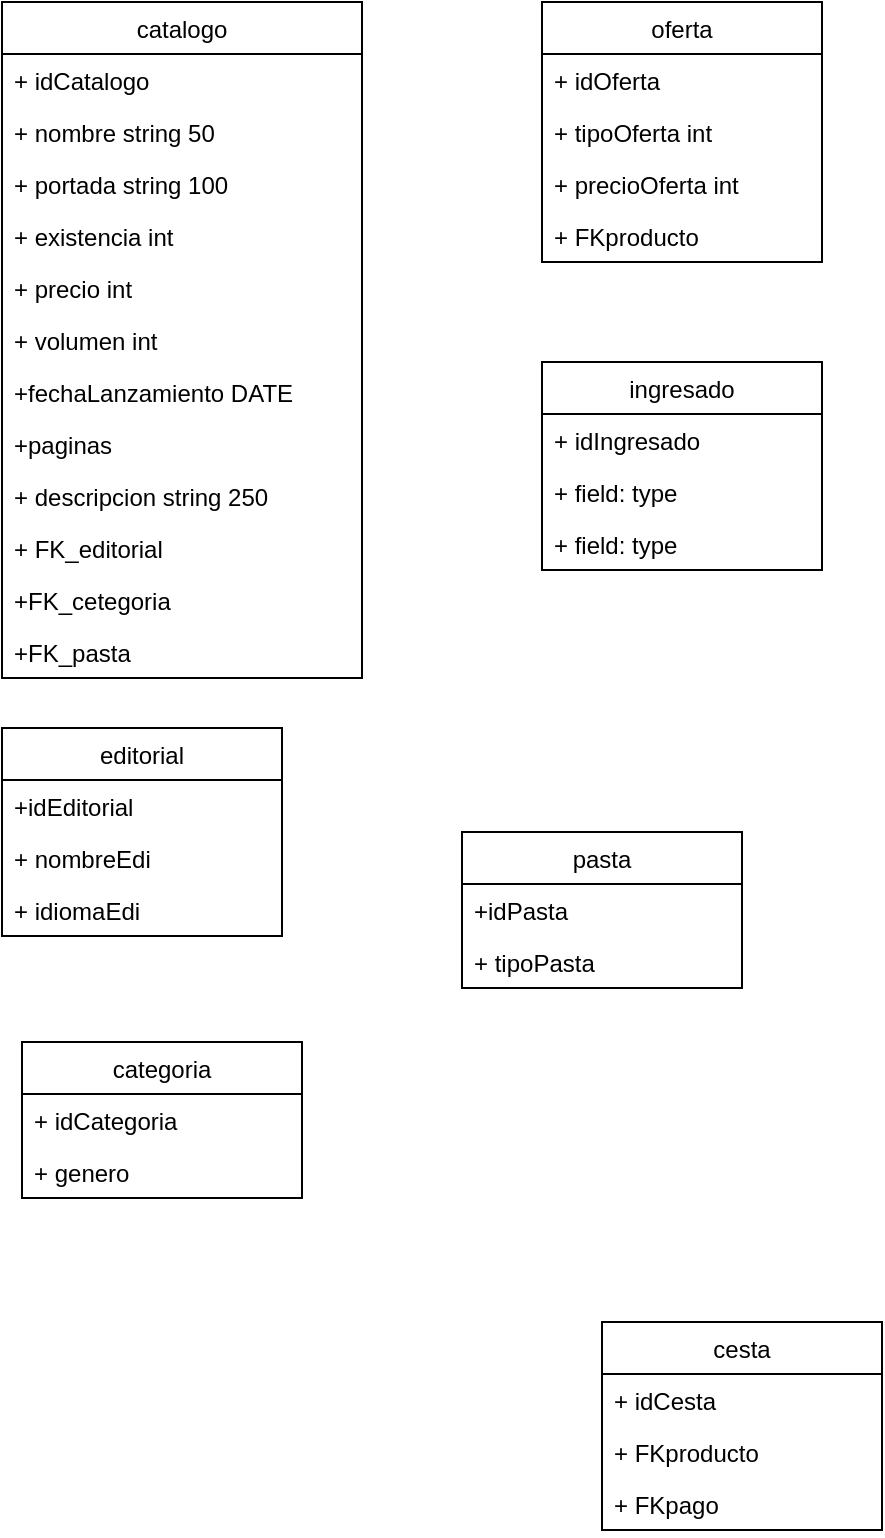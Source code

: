 <mxfile version="16.0.0" type="device"><diagram id="C5RBs43oDa-KdzZeNtuy" name="Page-1"><mxGraphModel dx="780" dy="1184" grid="1" gridSize="10" guides="1" tooltips="1" connect="1" arrows="1" fold="1" page="1" pageScale="1" pageWidth="827" pageHeight="1169" math="0" shadow="0"><root><mxCell id="WIyWlLk6GJQsqaUBKTNV-0"/><mxCell id="WIyWlLk6GJQsqaUBKTNV-1" parent="WIyWlLk6GJQsqaUBKTNV-0"/><mxCell id="5xjlCGJPCEpD-ldRrUT0-0" value="catalogo" style="swimlane;fontStyle=0;childLayout=stackLayout;horizontal=1;startSize=26;fillColor=none;horizontalStack=0;resizeParent=1;resizeParentMax=0;resizeLast=0;collapsible=1;marginBottom=0;" vertex="1" parent="WIyWlLk6GJQsqaUBKTNV-1"><mxGeometry x="90" y="170" width="180" height="338" as="geometry"/></mxCell><mxCell id="5xjlCGJPCEpD-ldRrUT0-1" value="+ idCatalogo" style="text;strokeColor=none;fillColor=none;align=left;verticalAlign=top;spacingLeft=4;spacingRight=4;overflow=hidden;rotatable=0;points=[[0,0.5],[1,0.5]];portConstraint=eastwest;" vertex="1" parent="5xjlCGJPCEpD-ldRrUT0-0"><mxGeometry y="26" width="180" height="26" as="geometry"/></mxCell><mxCell id="5xjlCGJPCEpD-ldRrUT0-2" value="+ nombre string 50" style="text;strokeColor=none;fillColor=none;align=left;verticalAlign=top;spacingLeft=4;spacingRight=4;overflow=hidden;rotatable=0;points=[[0,0.5],[1,0.5]];portConstraint=eastwest;" vertex="1" parent="5xjlCGJPCEpD-ldRrUT0-0"><mxGeometry y="52" width="180" height="26" as="geometry"/></mxCell><mxCell id="5xjlCGJPCEpD-ldRrUT0-4" value="+ portada string 100" style="text;strokeColor=none;fillColor=none;align=left;verticalAlign=top;spacingLeft=4;spacingRight=4;overflow=hidden;rotatable=0;points=[[0,0.5],[1,0.5]];portConstraint=eastwest;" vertex="1" parent="5xjlCGJPCEpD-ldRrUT0-0"><mxGeometry y="78" width="180" height="26" as="geometry"/></mxCell><mxCell id="5xjlCGJPCEpD-ldRrUT0-19" value="+ existencia int" style="text;strokeColor=none;fillColor=none;align=left;verticalAlign=top;spacingLeft=4;spacingRight=4;overflow=hidden;rotatable=0;points=[[0,0.5],[1,0.5]];portConstraint=eastwest;" vertex="1" parent="5xjlCGJPCEpD-ldRrUT0-0"><mxGeometry y="104" width="180" height="26" as="geometry"/></mxCell><mxCell id="5xjlCGJPCEpD-ldRrUT0-9" value="+ precio int" style="text;strokeColor=none;fillColor=none;align=left;verticalAlign=top;spacingLeft=4;spacingRight=4;overflow=hidden;rotatable=0;points=[[0,0.5],[1,0.5]];portConstraint=eastwest;" vertex="1" parent="5xjlCGJPCEpD-ldRrUT0-0"><mxGeometry y="130" width="180" height="26" as="geometry"/></mxCell><mxCell id="5xjlCGJPCEpD-ldRrUT0-42" value="+ volumen int" style="text;strokeColor=none;fillColor=none;align=left;verticalAlign=top;spacingLeft=4;spacingRight=4;overflow=hidden;rotatable=0;points=[[0,0.5],[1,0.5]];portConstraint=eastwest;" vertex="1" parent="5xjlCGJPCEpD-ldRrUT0-0"><mxGeometry y="156" width="180" height="26" as="geometry"/></mxCell><mxCell id="5xjlCGJPCEpD-ldRrUT0-43" value="+fechaLanzamiento DATE" style="text;strokeColor=none;fillColor=none;align=left;verticalAlign=top;spacingLeft=4;spacingRight=4;overflow=hidden;rotatable=0;points=[[0,0.5],[1,0.5]];portConstraint=eastwest;" vertex="1" parent="5xjlCGJPCEpD-ldRrUT0-0"><mxGeometry y="182" width="180" height="26" as="geometry"/></mxCell><mxCell id="5xjlCGJPCEpD-ldRrUT0-44" value="+paginas" style="text;strokeColor=none;fillColor=none;align=left;verticalAlign=top;spacingLeft=4;spacingRight=4;overflow=hidden;rotatable=0;points=[[0,0.5],[1,0.5]];portConstraint=eastwest;" vertex="1" parent="5xjlCGJPCEpD-ldRrUT0-0"><mxGeometry y="208" width="180" height="26" as="geometry"/></mxCell><mxCell id="5xjlCGJPCEpD-ldRrUT0-20" value="+ descripcion string 250" style="text;strokeColor=none;fillColor=none;align=left;verticalAlign=top;spacingLeft=4;spacingRight=4;overflow=hidden;rotatable=0;points=[[0,0.5],[1,0.5]];portConstraint=eastwest;" vertex="1" parent="5xjlCGJPCEpD-ldRrUT0-0"><mxGeometry y="234" width="180" height="26" as="geometry"/></mxCell><mxCell id="5xjlCGJPCEpD-ldRrUT0-33" value="+ FK_editorial" style="text;strokeColor=none;fillColor=none;align=left;verticalAlign=top;spacingLeft=4;spacingRight=4;overflow=hidden;rotatable=0;points=[[0,0.5],[1,0.5]];portConstraint=eastwest;" vertex="1" parent="5xjlCGJPCEpD-ldRrUT0-0"><mxGeometry y="260" width="180" height="26" as="geometry"/></mxCell><mxCell id="5xjlCGJPCEpD-ldRrUT0-34" value="+FK_cetegoria" style="text;strokeColor=none;fillColor=none;align=left;verticalAlign=top;spacingLeft=4;spacingRight=4;overflow=hidden;rotatable=0;points=[[0,0.5],[1,0.5]];portConstraint=eastwest;" vertex="1" parent="5xjlCGJPCEpD-ldRrUT0-0"><mxGeometry y="286" width="180" height="26" as="geometry"/></mxCell><mxCell id="5xjlCGJPCEpD-ldRrUT0-41" value="+FK_pasta" style="text;strokeColor=none;fillColor=none;align=left;verticalAlign=top;spacingLeft=4;spacingRight=4;overflow=hidden;rotatable=0;points=[[0,0.5],[1,0.5]];portConstraint=eastwest;" vertex="1" parent="5xjlCGJPCEpD-ldRrUT0-0"><mxGeometry y="312" width="180" height="26" as="geometry"/></mxCell><mxCell id="5xjlCGJPCEpD-ldRrUT0-5" value="oferta" style="swimlane;fontStyle=0;childLayout=stackLayout;horizontal=1;startSize=26;fillColor=none;horizontalStack=0;resizeParent=1;resizeParentMax=0;resizeLast=0;collapsible=1;marginBottom=0;" vertex="1" parent="WIyWlLk6GJQsqaUBKTNV-1"><mxGeometry x="360" y="170" width="140" height="130" as="geometry"/></mxCell><mxCell id="5xjlCGJPCEpD-ldRrUT0-6" value="+ idOferta" style="text;strokeColor=none;fillColor=none;align=left;verticalAlign=top;spacingLeft=4;spacingRight=4;overflow=hidden;rotatable=0;points=[[0,0.5],[1,0.5]];portConstraint=eastwest;" vertex="1" parent="5xjlCGJPCEpD-ldRrUT0-5"><mxGeometry y="26" width="140" height="26" as="geometry"/></mxCell><mxCell id="5xjlCGJPCEpD-ldRrUT0-7" value="+ tipoOferta int" style="text;strokeColor=none;fillColor=none;align=left;verticalAlign=top;spacingLeft=4;spacingRight=4;overflow=hidden;rotatable=0;points=[[0,0.5],[1,0.5]];portConstraint=eastwest;" vertex="1" parent="5xjlCGJPCEpD-ldRrUT0-5"><mxGeometry y="52" width="140" height="26" as="geometry"/></mxCell><mxCell id="5xjlCGJPCEpD-ldRrUT0-8" value="+ precioOferta int" style="text;strokeColor=none;fillColor=none;align=left;verticalAlign=top;spacingLeft=4;spacingRight=4;overflow=hidden;rotatable=0;points=[[0,0.5],[1,0.5]];portConstraint=eastwest;" vertex="1" parent="5xjlCGJPCEpD-ldRrUT0-5"><mxGeometry y="78" width="140" height="26" as="geometry"/></mxCell><mxCell id="5xjlCGJPCEpD-ldRrUT0-18" value="+ FKproducto" style="text;strokeColor=none;fillColor=none;align=left;verticalAlign=top;spacingLeft=4;spacingRight=4;overflow=hidden;rotatable=0;points=[[0,0.5],[1,0.5]];portConstraint=eastwest;" vertex="1" parent="5xjlCGJPCEpD-ldRrUT0-5"><mxGeometry y="104" width="140" height="26" as="geometry"/></mxCell><mxCell id="5xjlCGJPCEpD-ldRrUT0-10" value="cesta" style="swimlane;fontStyle=0;childLayout=stackLayout;horizontal=1;startSize=26;fillColor=none;horizontalStack=0;resizeParent=1;resizeParentMax=0;resizeLast=0;collapsible=1;marginBottom=0;" vertex="1" parent="WIyWlLk6GJQsqaUBKTNV-1"><mxGeometry x="390" y="830" width="140" height="104" as="geometry"/></mxCell><mxCell id="5xjlCGJPCEpD-ldRrUT0-11" value="+ idCesta" style="text;strokeColor=none;fillColor=none;align=left;verticalAlign=top;spacingLeft=4;spacingRight=4;overflow=hidden;rotatable=0;points=[[0,0.5],[1,0.5]];portConstraint=eastwest;" vertex="1" parent="5xjlCGJPCEpD-ldRrUT0-10"><mxGeometry y="26" width="140" height="26" as="geometry"/></mxCell><mxCell id="5xjlCGJPCEpD-ldRrUT0-12" value="+ FKproducto" style="text;strokeColor=none;fillColor=none;align=left;verticalAlign=top;spacingLeft=4;spacingRight=4;overflow=hidden;rotatable=0;points=[[0,0.5],[1,0.5]];portConstraint=eastwest;" vertex="1" parent="5xjlCGJPCEpD-ldRrUT0-10"><mxGeometry y="52" width="140" height="26" as="geometry"/></mxCell><mxCell id="5xjlCGJPCEpD-ldRrUT0-13" value="+ FKpago" style="text;strokeColor=none;fillColor=none;align=left;verticalAlign=top;spacingLeft=4;spacingRight=4;overflow=hidden;rotatable=0;points=[[0,0.5],[1,0.5]];portConstraint=eastwest;" vertex="1" parent="5xjlCGJPCEpD-ldRrUT0-10"><mxGeometry y="78" width="140" height="26" as="geometry"/></mxCell><mxCell id="5xjlCGJPCEpD-ldRrUT0-14" value="ingresado" style="swimlane;fontStyle=0;childLayout=stackLayout;horizontal=1;startSize=26;fillColor=none;horizontalStack=0;resizeParent=1;resizeParentMax=0;resizeLast=0;collapsible=1;marginBottom=0;" vertex="1" parent="WIyWlLk6GJQsqaUBKTNV-1"><mxGeometry x="360" y="350" width="140" height="104" as="geometry"/></mxCell><mxCell id="5xjlCGJPCEpD-ldRrUT0-15" value="+ idIngresado" style="text;strokeColor=none;fillColor=none;align=left;verticalAlign=top;spacingLeft=4;spacingRight=4;overflow=hidden;rotatable=0;points=[[0,0.5],[1,0.5]];portConstraint=eastwest;" vertex="1" parent="5xjlCGJPCEpD-ldRrUT0-14"><mxGeometry y="26" width="140" height="26" as="geometry"/></mxCell><mxCell id="5xjlCGJPCEpD-ldRrUT0-16" value="+ field: type" style="text;strokeColor=none;fillColor=none;align=left;verticalAlign=top;spacingLeft=4;spacingRight=4;overflow=hidden;rotatable=0;points=[[0,0.5],[1,0.5]];portConstraint=eastwest;" vertex="1" parent="5xjlCGJPCEpD-ldRrUT0-14"><mxGeometry y="52" width="140" height="26" as="geometry"/></mxCell><mxCell id="5xjlCGJPCEpD-ldRrUT0-17" value="+ field: type" style="text;strokeColor=none;fillColor=none;align=left;verticalAlign=top;spacingLeft=4;spacingRight=4;overflow=hidden;rotatable=0;points=[[0,0.5],[1,0.5]];portConstraint=eastwest;" vertex="1" parent="5xjlCGJPCEpD-ldRrUT0-14"><mxGeometry y="78" width="140" height="26" as="geometry"/></mxCell><mxCell id="5xjlCGJPCEpD-ldRrUT0-21" value="editorial" style="swimlane;fontStyle=0;childLayout=stackLayout;horizontal=1;startSize=26;fillColor=none;horizontalStack=0;resizeParent=1;resizeParentMax=0;resizeLast=0;collapsible=1;marginBottom=0;" vertex="1" parent="WIyWlLk6GJQsqaUBKTNV-1"><mxGeometry x="90" y="533" width="140" height="104" as="geometry"/></mxCell><mxCell id="5xjlCGJPCEpD-ldRrUT0-22" value="+idEditorial" style="text;strokeColor=none;fillColor=none;align=left;verticalAlign=top;spacingLeft=4;spacingRight=4;overflow=hidden;rotatable=0;points=[[0,0.5],[1,0.5]];portConstraint=eastwest;" vertex="1" parent="5xjlCGJPCEpD-ldRrUT0-21"><mxGeometry y="26" width="140" height="26" as="geometry"/></mxCell><mxCell id="5xjlCGJPCEpD-ldRrUT0-23" value="+ nombreEdi" style="text;strokeColor=none;fillColor=none;align=left;verticalAlign=top;spacingLeft=4;spacingRight=4;overflow=hidden;rotatable=0;points=[[0,0.5],[1,0.5]];portConstraint=eastwest;" vertex="1" parent="5xjlCGJPCEpD-ldRrUT0-21"><mxGeometry y="52" width="140" height="26" as="geometry"/></mxCell><mxCell id="5xjlCGJPCEpD-ldRrUT0-24" value="+ idiomaEdi" style="text;strokeColor=none;fillColor=none;align=left;verticalAlign=top;spacingLeft=4;spacingRight=4;overflow=hidden;rotatable=0;points=[[0,0.5],[1,0.5]];portConstraint=eastwest;" vertex="1" parent="5xjlCGJPCEpD-ldRrUT0-21"><mxGeometry y="78" width="140" height="26" as="geometry"/></mxCell><mxCell id="5xjlCGJPCEpD-ldRrUT0-27" value="categoria" style="swimlane;fontStyle=0;childLayout=stackLayout;horizontal=1;startSize=26;fillColor=none;horizontalStack=0;resizeParent=1;resizeParentMax=0;resizeLast=0;collapsible=1;marginBottom=0;" vertex="1" parent="WIyWlLk6GJQsqaUBKTNV-1"><mxGeometry x="100" y="690" width="140" height="78" as="geometry"/></mxCell><mxCell id="5xjlCGJPCEpD-ldRrUT0-28" value="+ idCategoria" style="text;strokeColor=none;fillColor=none;align=left;verticalAlign=top;spacingLeft=4;spacingRight=4;overflow=hidden;rotatable=0;points=[[0,0.5],[1,0.5]];portConstraint=eastwest;" vertex="1" parent="5xjlCGJPCEpD-ldRrUT0-27"><mxGeometry y="26" width="140" height="26" as="geometry"/></mxCell><mxCell id="5xjlCGJPCEpD-ldRrUT0-29" value="+ genero" style="text;strokeColor=none;fillColor=none;align=left;verticalAlign=top;spacingLeft=4;spacingRight=4;overflow=hidden;rotatable=0;points=[[0,0.5],[1,0.5]];portConstraint=eastwest;" vertex="1" parent="5xjlCGJPCEpD-ldRrUT0-27"><mxGeometry y="52" width="140" height="26" as="geometry"/></mxCell><mxCell id="5xjlCGJPCEpD-ldRrUT0-36" value="pasta" style="swimlane;fontStyle=0;childLayout=stackLayout;horizontal=1;startSize=26;fillColor=none;horizontalStack=0;resizeParent=1;resizeParentMax=0;resizeLast=0;collapsible=1;marginBottom=0;" vertex="1" parent="WIyWlLk6GJQsqaUBKTNV-1"><mxGeometry x="320" y="585" width="140" height="78" as="geometry"/></mxCell><mxCell id="5xjlCGJPCEpD-ldRrUT0-40" value="+idPasta" style="text;strokeColor=none;fillColor=none;align=left;verticalAlign=top;spacingLeft=4;spacingRight=4;overflow=hidden;rotatable=0;points=[[0,0.5],[1,0.5]];portConstraint=eastwest;" vertex="1" parent="5xjlCGJPCEpD-ldRrUT0-36"><mxGeometry y="26" width="140" height="26" as="geometry"/></mxCell><mxCell id="5xjlCGJPCEpD-ldRrUT0-26" value="+ tipoPasta" style="text;strokeColor=none;fillColor=none;align=left;verticalAlign=top;spacingLeft=4;spacingRight=4;overflow=hidden;rotatable=0;points=[[0,0.5],[1,0.5]];portConstraint=eastwest;" vertex="1" parent="5xjlCGJPCEpD-ldRrUT0-36"><mxGeometry y="52" width="140" height="26" as="geometry"/></mxCell></root></mxGraphModel></diagram></mxfile>